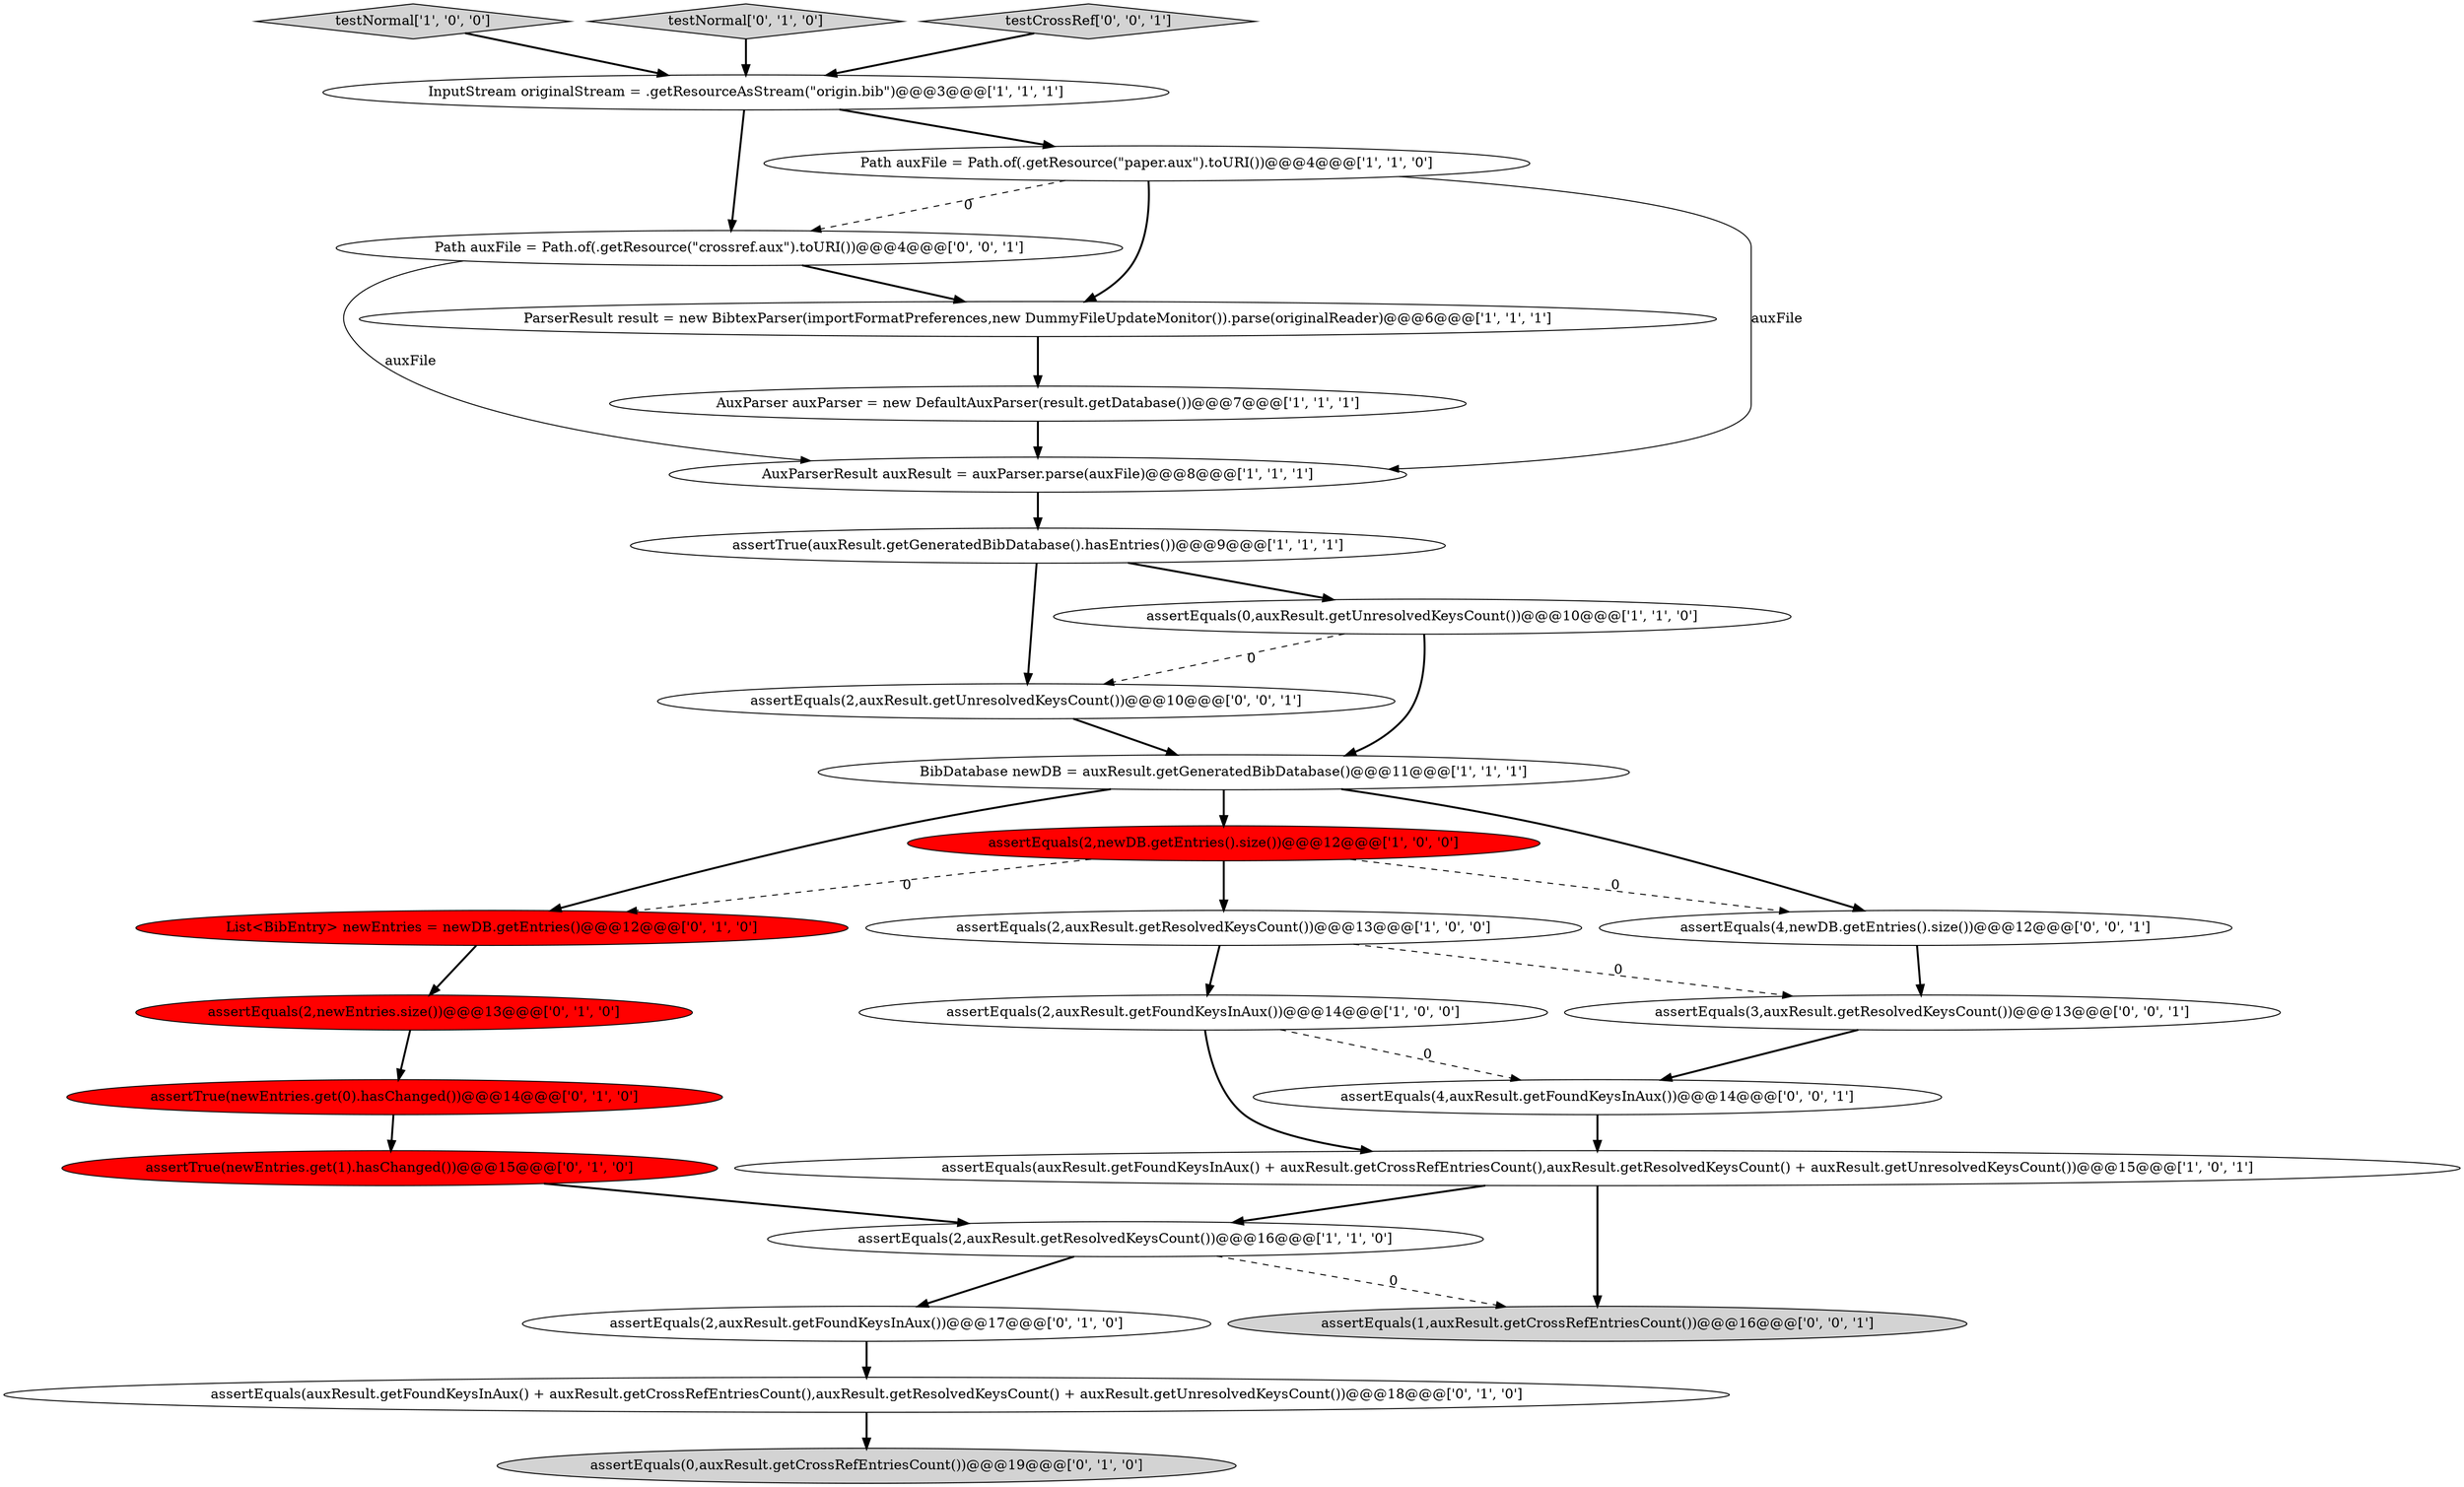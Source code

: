 digraph {
5 [style = filled, label = "AuxParserResult auxResult = auxParser.parse(auxFile)@@@8@@@['1', '1', '1']", fillcolor = white, shape = ellipse image = "AAA0AAABBB1BBB"];
14 [style = filled, label = "List<BibEntry> newEntries = newDB.getEntries()@@@12@@@['0', '1', '0']", fillcolor = red, shape = ellipse image = "AAA1AAABBB2BBB"];
6 [style = filled, label = "ParserResult result = new BibtexParser(importFormatPreferences,new DummyFileUpdateMonitor()).parse(originalReader)@@@6@@@['1', '1', '1']", fillcolor = white, shape = ellipse image = "AAA0AAABBB1BBB"];
27 [style = filled, label = "Path auxFile = Path.of(.getResource(\"crossref.aux\").toURI())@@@4@@@['0', '0', '1']", fillcolor = white, shape = ellipse image = "AAA0AAABBB3BBB"];
3 [style = filled, label = "testNormal['1', '0', '0']", fillcolor = lightgray, shape = diamond image = "AAA0AAABBB1BBB"];
2 [style = filled, label = "assertEquals(2,auxResult.getResolvedKeysCount())@@@13@@@['1', '0', '0']", fillcolor = white, shape = ellipse image = "AAA0AAABBB1BBB"];
18 [style = filled, label = "assertEquals(auxResult.getFoundKeysInAux() + auxResult.getCrossRefEntriesCount(),auxResult.getResolvedKeysCount() + auxResult.getUnresolvedKeysCount())@@@18@@@['0', '1', '0']", fillcolor = white, shape = ellipse image = "AAA0AAABBB2BBB"];
23 [style = filled, label = "assertEquals(2,auxResult.getUnresolvedKeysCount())@@@10@@@['0', '0', '1']", fillcolor = white, shape = ellipse image = "AAA0AAABBB3BBB"];
16 [style = filled, label = "assertEquals(0,auxResult.getCrossRefEntriesCount())@@@19@@@['0', '1', '0']", fillcolor = lightgray, shape = ellipse image = "AAA0AAABBB2BBB"];
21 [style = filled, label = "assertEquals(2,newEntries.size())@@@13@@@['0', '1', '0']", fillcolor = red, shape = ellipse image = "AAA1AAABBB2BBB"];
11 [style = filled, label = "assertEquals(2,auxResult.getFoundKeysInAux())@@@14@@@['1', '0', '0']", fillcolor = white, shape = ellipse image = "AAA0AAABBB1BBB"];
12 [style = filled, label = "assertEquals(0,auxResult.getUnresolvedKeysCount())@@@10@@@['1', '1', '0']", fillcolor = white, shape = ellipse image = "AAA0AAABBB1BBB"];
9 [style = filled, label = "BibDatabase newDB = auxResult.getGeneratedBibDatabase()@@@11@@@['1', '1', '1']", fillcolor = white, shape = ellipse image = "AAA0AAABBB1BBB"];
15 [style = filled, label = "assertTrue(newEntries.get(0).hasChanged())@@@14@@@['0', '1', '0']", fillcolor = red, shape = ellipse image = "AAA1AAABBB2BBB"];
17 [style = filled, label = "assertTrue(newEntries.get(1).hasChanged())@@@15@@@['0', '1', '0']", fillcolor = red, shape = ellipse image = "AAA1AAABBB2BBB"];
22 [style = filled, label = "assertEquals(3,auxResult.getResolvedKeysCount())@@@13@@@['0', '0', '1']", fillcolor = white, shape = ellipse image = "AAA0AAABBB3BBB"];
8 [style = filled, label = "assertEquals(auxResult.getFoundKeysInAux() + auxResult.getCrossRefEntriesCount(),auxResult.getResolvedKeysCount() + auxResult.getUnresolvedKeysCount())@@@15@@@['1', '0', '1']", fillcolor = white, shape = ellipse image = "AAA0AAABBB1BBB"];
25 [style = filled, label = "assertEquals(1,auxResult.getCrossRefEntriesCount())@@@16@@@['0', '0', '1']", fillcolor = lightgray, shape = ellipse image = "AAA0AAABBB3BBB"];
28 [style = filled, label = "assertEquals(4,auxResult.getFoundKeysInAux())@@@14@@@['0', '0', '1']", fillcolor = white, shape = ellipse image = "AAA0AAABBB3BBB"];
0 [style = filled, label = "AuxParser auxParser = new DefaultAuxParser(result.getDatabase())@@@7@@@['1', '1', '1']", fillcolor = white, shape = ellipse image = "AAA0AAABBB1BBB"];
7 [style = filled, label = "InputStream originalStream = .getResourceAsStream(\"origin.bib\")@@@3@@@['1', '1', '1']", fillcolor = white, shape = ellipse image = "AAA0AAABBB1BBB"];
19 [style = filled, label = "assertEquals(2,auxResult.getFoundKeysInAux())@@@17@@@['0', '1', '0']", fillcolor = white, shape = ellipse image = "AAA0AAABBB2BBB"];
20 [style = filled, label = "testNormal['0', '1', '0']", fillcolor = lightgray, shape = diamond image = "AAA0AAABBB2BBB"];
1 [style = filled, label = "assertEquals(2,newDB.getEntries().size())@@@12@@@['1', '0', '0']", fillcolor = red, shape = ellipse image = "AAA1AAABBB1BBB"];
24 [style = filled, label = "testCrossRef['0', '0', '1']", fillcolor = lightgray, shape = diamond image = "AAA0AAABBB3BBB"];
13 [style = filled, label = "Path auxFile = Path.of(.getResource(\"paper.aux\").toURI())@@@4@@@['1', '1', '0']", fillcolor = white, shape = ellipse image = "AAA0AAABBB1BBB"];
10 [style = filled, label = "assertEquals(2,auxResult.getResolvedKeysCount())@@@16@@@['1', '1', '0']", fillcolor = white, shape = ellipse image = "AAA0AAABBB1BBB"];
26 [style = filled, label = "assertEquals(4,newDB.getEntries().size())@@@12@@@['0', '0', '1']", fillcolor = white, shape = ellipse image = "AAA0AAABBB3BBB"];
4 [style = filled, label = "assertTrue(auxResult.getGeneratedBibDatabase().hasEntries())@@@9@@@['1', '1', '1']", fillcolor = white, shape = ellipse image = "AAA0AAABBB1BBB"];
7->13 [style = bold, label=""];
17->10 [style = bold, label=""];
8->10 [style = bold, label=""];
19->18 [style = bold, label=""];
12->23 [style = dashed, label="0"];
1->14 [style = dashed, label="0"];
1->26 [style = dashed, label="0"];
21->15 [style = bold, label=""];
10->19 [style = bold, label=""];
22->28 [style = bold, label=""];
6->0 [style = bold, label=""];
27->5 [style = solid, label="auxFile"];
12->9 [style = bold, label=""];
27->6 [style = bold, label=""];
26->22 [style = bold, label=""];
9->26 [style = bold, label=""];
11->28 [style = dashed, label="0"];
15->17 [style = bold, label=""];
13->27 [style = dashed, label="0"];
3->7 [style = bold, label=""];
28->8 [style = bold, label=""];
5->4 [style = bold, label=""];
9->14 [style = bold, label=""];
7->27 [style = bold, label=""];
4->12 [style = bold, label=""];
13->5 [style = solid, label="auxFile"];
11->8 [style = bold, label=""];
1->2 [style = bold, label=""];
13->6 [style = bold, label=""];
20->7 [style = bold, label=""];
9->1 [style = bold, label=""];
24->7 [style = bold, label=""];
23->9 [style = bold, label=""];
2->22 [style = dashed, label="0"];
8->25 [style = bold, label=""];
2->11 [style = bold, label=""];
14->21 [style = bold, label=""];
4->23 [style = bold, label=""];
10->25 [style = dashed, label="0"];
0->5 [style = bold, label=""];
18->16 [style = bold, label=""];
}
